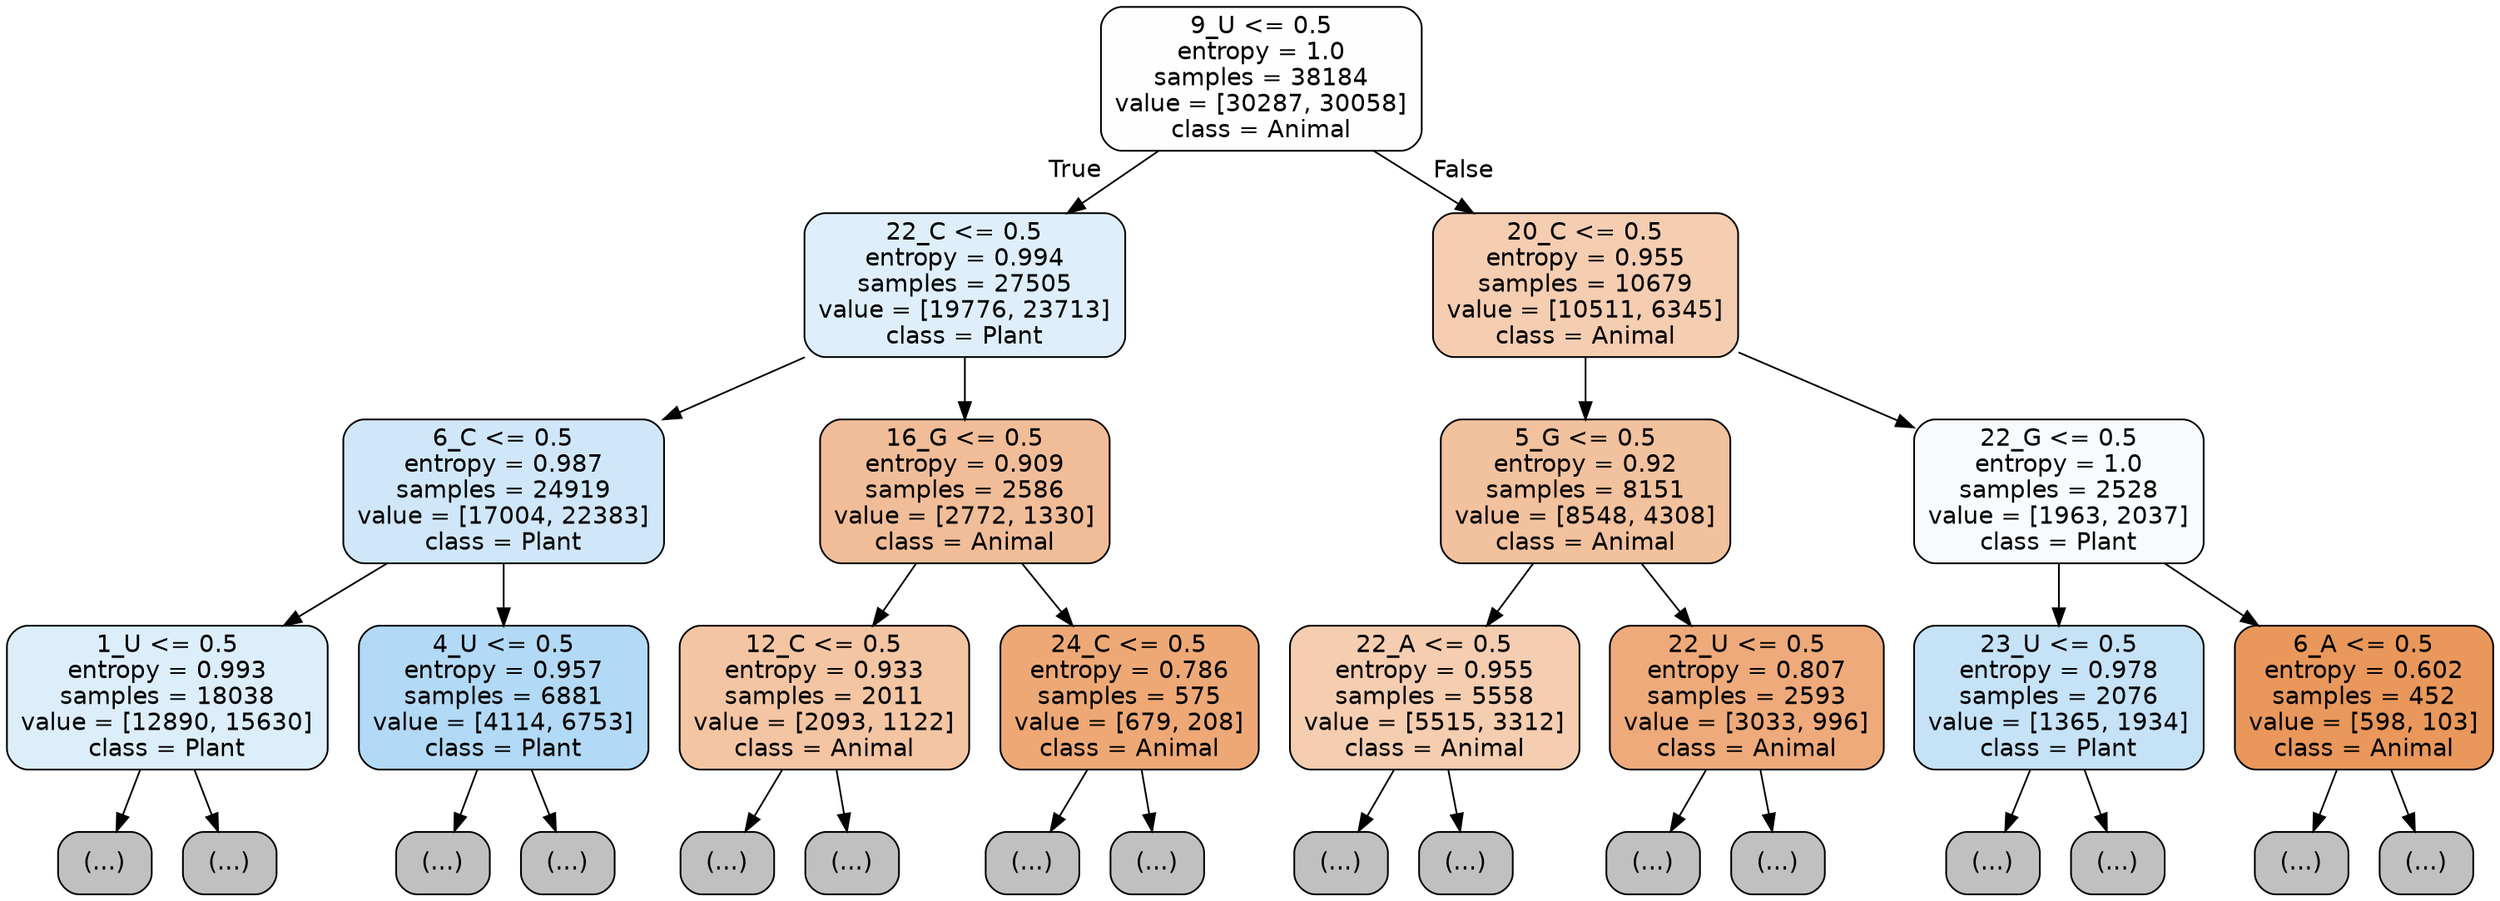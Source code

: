 digraph Tree {
node [shape=box, style="filled, rounded", color="black", fontname="helvetica"] ;
edge [fontname="helvetica"] ;
0 [label="9_U <= 0.5\nentropy = 1.0\nsamples = 38184\nvalue = [30287, 30058]\nclass = Animal", fillcolor="#fffefe"] ;
1 [label="22_C <= 0.5\nentropy = 0.994\nsamples = 27505\nvalue = [19776, 23713]\nclass = Plant", fillcolor="#deeffb"] ;
0 -> 1 [labeldistance=2.5, labelangle=45, headlabel="True"] ;
2 [label="6_C <= 0.5\nentropy = 0.987\nsamples = 24919\nvalue = [17004, 22383]\nclass = Plant", fillcolor="#cfe7f9"] ;
1 -> 2 ;
3 [label="1_U <= 0.5\nentropy = 0.993\nsamples = 18038\nvalue = [12890, 15630]\nclass = Plant", fillcolor="#dceefa"] ;
2 -> 3 ;
4 [label="(...)", fillcolor="#C0C0C0"] ;
3 -> 4 ;
4823 [label="(...)", fillcolor="#C0C0C0"] ;
3 -> 4823 ;
8594 [label="4_U <= 0.5\nentropy = 0.957\nsamples = 6881\nvalue = [4114, 6753]\nclass = Plant", fillcolor="#b2d9f5"] ;
2 -> 8594 ;
8595 [label="(...)", fillcolor="#C0C0C0"] ;
8594 -> 8595 ;
10498 [label="(...)", fillcolor="#C0C0C0"] ;
8594 -> 10498 ;
11091 [label="16_G <= 0.5\nentropy = 0.909\nsamples = 2586\nvalue = [2772, 1330]\nclass = Animal", fillcolor="#f1bd98"] ;
1 -> 11091 ;
11092 [label="12_C <= 0.5\nentropy = 0.933\nsamples = 2011\nvalue = [2093, 1122]\nclass = Animal", fillcolor="#f3c5a3"] ;
11091 -> 11092 ;
11093 [label="(...)", fillcolor="#C0C0C0"] ;
11092 -> 11093 ;
11902 [label="(...)", fillcolor="#C0C0C0"] ;
11092 -> 11902 ;
12125 [label="24_C <= 0.5\nentropy = 0.786\nsamples = 575\nvalue = [679, 208]\nclass = Animal", fillcolor="#eda876"] ;
11091 -> 12125 ;
12126 [label="(...)", fillcolor="#C0C0C0"] ;
12125 -> 12126 ;
12451 [label="(...)", fillcolor="#C0C0C0"] ;
12125 -> 12451 ;
12468 [label="20_C <= 0.5\nentropy = 0.955\nsamples = 10679\nvalue = [10511, 6345]\nclass = Animal", fillcolor="#f5cdb1"] ;
0 -> 12468 [labeldistance=2.5, labelangle=-45, headlabel="False"] ;
12469 [label="5_G <= 0.5\nentropy = 0.92\nsamples = 8151\nvalue = [8548, 4308]\nclass = Animal", fillcolor="#f2c19d"] ;
12468 -> 12469 ;
12470 [label="22_A <= 0.5\nentropy = 0.955\nsamples = 5558\nvalue = [5515, 3312]\nclass = Animal", fillcolor="#f5cdb0"] ;
12469 -> 12470 ;
12471 [label="(...)", fillcolor="#C0C0C0"] ;
12470 -> 12471 ;
14832 [label="(...)", fillcolor="#C0C0C0"] ;
12470 -> 14832 ;
15101 [label="22_U <= 0.5\nentropy = 0.807\nsamples = 2593\nvalue = [3033, 996]\nclass = Animal", fillcolor="#eeaa7a"] ;
12469 -> 15101 ;
15102 [label="(...)", fillcolor="#C0C0C0"] ;
15101 -> 15102 ;
16059 [label="(...)", fillcolor="#C0C0C0"] ;
15101 -> 16059 ;
16182 [label="22_G <= 0.5\nentropy = 1.0\nsamples = 2528\nvalue = [1963, 2037]\nclass = Plant", fillcolor="#f8fbfe"] ;
12468 -> 16182 ;
16183 [label="23_U <= 0.5\nentropy = 0.978\nsamples = 2076\nvalue = [1365, 1934]\nclass = Plant", fillcolor="#c5e2f7"] ;
16182 -> 16183 ;
16184 [label="(...)", fillcolor="#C0C0C0"] ;
16183 -> 16184 ;
17075 [label="(...)", fillcolor="#C0C0C0"] ;
16183 -> 17075 ;
17096 [label="6_A <= 0.5\nentropy = 0.602\nsamples = 452\nvalue = [598, 103]\nclass = Animal", fillcolor="#e9975b"] ;
16182 -> 17096 ;
17097 [label="(...)", fillcolor="#C0C0C0"] ;
17096 -> 17097 ;
17224 [label="(...)", fillcolor="#C0C0C0"] ;
17096 -> 17224 ;
}